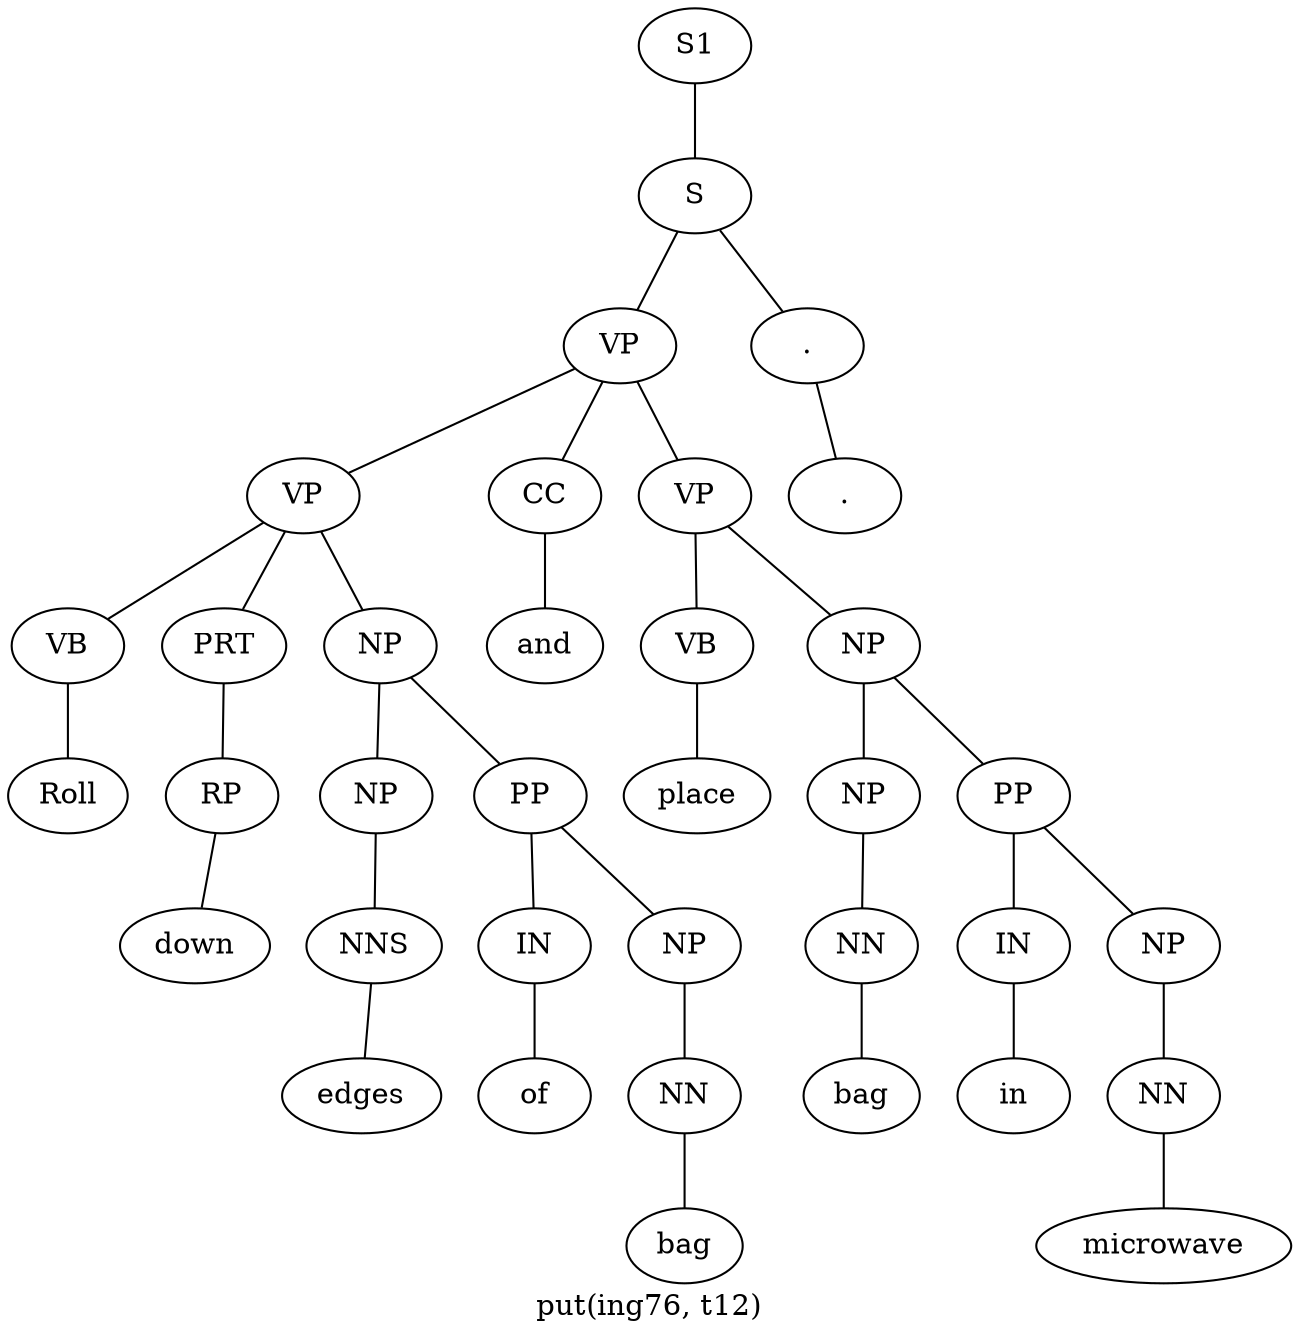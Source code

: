 graph SyntaxGraph {
	label = "put(ing76, t12)";
	Node0 [label="S1"];
	Node1 [label="S"];
	Node2 [label="VP"];
	Node3 [label="VP"];
	Node4 [label="VB"];
	Node5 [label="Roll"];
	Node6 [label="PRT"];
	Node7 [label="RP"];
	Node8 [label="down"];
	Node9 [label="NP"];
	Node10 [label="NP"];
	Node11 [label="NNS"];
	Node12 [label="edges"];
	Node13 [label="PP"];
	Node14 [label="IN"];
	Node15 [label="of"];
	Node16 [label="NP"];
	Node17 [label="NN"];
	Node18 [label="bag"];
	Node19 [label="CC"];
	Node20 [label="and"];
	Node21 [label="VP"];
	Node22 [label="VB"];
	Node23 [label="place"];
	Node24 [label="NP"];
	Node25 [label="NP"];
	Node26 [label="NN"];
	Node27 [label="bag"];
	Node28 [label="PP"];
	Node29 [label="IN"];
	Node30 [label="in"];
	Node31 [label="NP"];
	Node32 [label="NN"];
	Node33 [label="microwave"];
	Node34 [label="."];
	Node35 [label="."];

	Node0 -- Node1;
	Node1 -- Node2;
	Node1 -- Node34;
	Node2 -- Node3;
	Node2 -- Node19;
	Node2 -- Node21;
	Node3 -- Node4;
	Node3 -- Node6;
	Node3 -- Node9;
	Node4 -- Node5;
	Node6 -- Node7;
	Node7 -- Node8;
	Node9 -- Node10;
	Node9 -- Node13;
	Node10 -- Node11;
	Node11 -- Node12;
	Node13 -- Node14;
	Node13 -- Node16;
	Node14 -- Node15;
	Node16 -- Node17;
	Node17 -- Node18;
	Node19 -- Node20;
	Node21 -- Node22;
	Node21 -- Node24;
	Node22 -- Node23;
	Node24 -- Node25;
	Node24 -- Node28;
	Node25 -- Node26;
	Node26 -- Node27;
	Node28 -- Node29;
	Node28 -- Node31;
	Node29 -- Node30;
	Node31 -- Node32;
	Node32 -- Node33;
	Node34 -- Node35;
}
